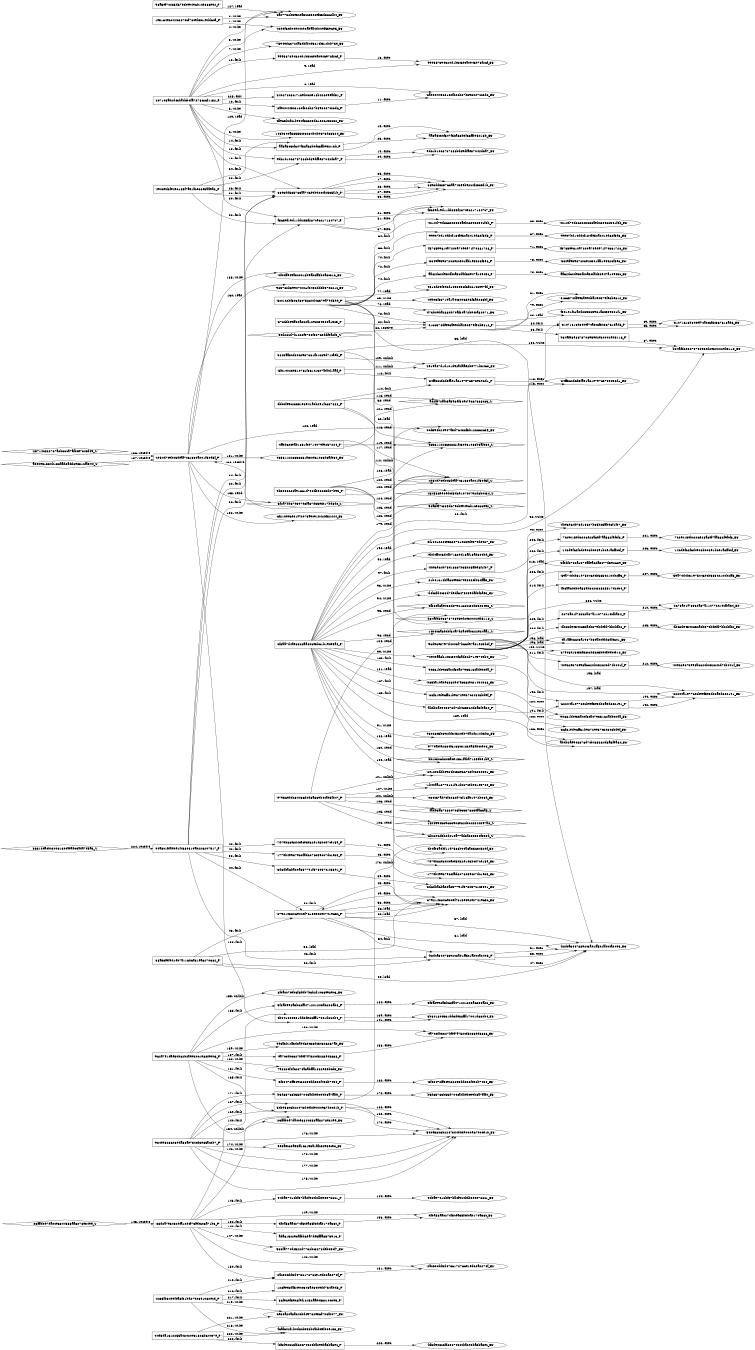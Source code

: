 digraph "D:\Learning\Paper\apt\基于CTI的攻击预警\Dataset\攻击图\ASGfromALLCTI\CRAT wants to plunder your endpoints.dot" {
rankdir="LR"
size="9"
fixedsize="false"
splines="true"
nodesep=0.3
ranksep=0
fontsize=10
overlap="scalexy"
engine= "neato"
	"'c29ef6cd04e44c92abaa4d009f5596e5_F3'" [node_type=file shape=ellipse]
	"'1e5164e6044c3670cf7809b5319dd6ca_P'" [node_type=Process shape=box]
	"'1e5164e6044c3670cf7809b5319dd6ca_P'" -> "'c29ef6cd04e44c92abaa4d009f5596e5_F3'" [label="1: write"]
	"'ca07732b5e5cea5cc650cef35d386db4_F3'" [node_type=file shape=ellipse]
	"'1e5164e6044c3670cf7809b5319dd6ca_P'" [node_type=Process shape=box]
	"'1e5164e6044c3670cf7809b5319dd6ca_P'" -> "'ca07732b5e5cea5cc650cef35d386db4_F3'" [label="2: write"]
	"'c29ef6cd04e44c92abaa4d009f5596e5_F3'" [node_type=file shape=ellipse]
	"'207103ae2d43badcb4fa7278c86f1152_P'" [node_type=Process shape=box]
	"'207103ae2d43badcb4fa7278c86f1152_P'" -> "'c29ef6cd04e44c92abaa4d009f5596e5_F3'" [label="3: write"]
	"'ca07732b5e5cea5cc650cef35d386db4_F3'" [node_type=file shape=ellipse]
	"'207103ae2d43badcb4fa7278c86f1152_P'" [node_type=Process shape=box]
	"'207103ae2d43badcb4fa7278c86f1152_P'" -> "'ca07732b5e5cea5cc650cef35d386db4_F3'" [label="4: write"]
	"'ca965b2fc1b934f38603d6152c153232_F3'" [node_type=file shape=ellipse]
	"'207103ae2d43badcb4fa7278c86f1152_P'" [node_type=Process shape=box]
	"'207103ae2d43badcb4fa7278c86f1152_P'" -> "'ca965b2fc1b934f38603d6152c153232_F3'" [label="5: write"]
	"'148b340a58555c08284b4b9373d63524_F3'" [node_type=file shape=ellipse]
	"'207103ae2d43badcb4fa7278c86f1152_P'" [node_type=Process shape=box]
	"'207103ae2d43badcb4fa7278c86f1152_P'" -> "'148b340a58555c08284b4b9373d63524_F3'" [label="6: write"]
	"'75949d6372da3ebfb4e5c14b51d0b75e_F3'" [node_type=file shape=ellipse]
	"'207103ae2d43badcb4fa7278c86f1152_P'" [node_type=Process shape=box]
	"'207103ae2d43badcb4fa7278c86f1152_P'" -> "'75949d6372da3ebfb4e5c14b51d0b75e_F3'" [label="7: write"]
	"'8a900445c8160fb26b27b893027cc6d6_F3'" [node_type=file shape=ellipse]
	"'207103ae2d43badcb4fa7278c86f1152_P'" [node_type=Process shape=box]
	"'207103ae2d43badcb4fa7278c86f1152_P'" -> "'8a900445c8160fb26b27b893027cc6d6_F3'" [label="8: read"]
	"'e99567394320d1b5c6eca0e46978f26f_F3'" [node_type=file shape=ellipse]
	"'207103ae2d43badcb4fa7278c86f1152_P'" [node_type=Process shape=box]
	"'207103ae2d43badcb4fa7278c86f1152_P'" -> "'e99567394320d1b5c6eca0e46978f26f_F3'" [label="9: read"]
	"'207103ae2d43badcb4fa7278c86f1152_P'" [node_type=Process shape=box]
	"'8a900445c8160fb26b27b893027cc6d6_P'" [node_type=Process shape=box]
	"'207103ae2d43badcb4fa7278c86f1152_P'" -> "'8a900445c8160fb26b27b893027cc6d6_P'" [label="10: fork"]
	"'8a900445c8160fb26b27b893027cc6d6_P'" [node_type=Process shape=box]
	"'8a900445c8160fb26b27b893027cc6d6_F3'" [node_type=File shape=ellipse]
	"'8a900445c8160fb26b27b893027cc6d6_P'" -> "'8a900445c8160fb26b27b893027cc6d6_F3'" [label="11: exec"]
	"'207103ae2d43badcb4fa7278c86f1152_P'" [node_type=Process shape=box]
	"'e99567394320d1b5c6eca0e46978f26f_P'" [node_type=Process shape=box]
	"'207103ae2d43badcb4fa7278c86f1152_P'" -> "'e99567394320d1b5c6eca0e46978f26f_P'" [label="12: fork"]
	"'e99567394320d1b5c6eca0e46978f26f_P'" [node_type=Process shape=box]
	"'e99567394320d1b5c6eca0e46978f26f_F3'" [node_type=File shape=ellipse]
	"'e99567394320d1b5c6eca0e46978f26f_P'" -> "'e99567394320d1b5c6eca0e46978f26f_F3'" [label="13: exec"]
	"'207103ae2d43badcb4fa7278c86f1152_P'" [node_type=Process shape=box]
	"'aa8a5c3cf647f58a68b0f66ffb95213b_P'" [node_type=Process shape=box]
	"'207103ae2d43badcb4fa7278c86f1152_P'" -> "'aa8a5c3cf647f58a68b0f66ffb95213b_P'" [label="14: fork"]
	"'aa8a5c3cf647f58a68b0f66ffb95213b_P'" [node_type=Process shape=box]
	"'aa8a5c3cf647f58a68b0f66ffb95213b_F3'" [node_type=File shape=ellipse]
	"'aa8a5c3cf647f58a68b0f66ffb95213b_P'" -> "'aa8a5c3cf647f58a68b0f66ffb95213b_F3'" [label="15: exec"]
	"'207103ae2d43badcb4fa7278c86f1152_P'" [node_type=Process shape=box]
	"'88e3dd585763aa746e9b92c4f2535f1b_P'" [node_type=Process shape=box]
	"'207103ae2d43badcb4fa7278c86f1152_P'" -> "'88e3dd585763aa746e9b92c4f2535f1b_P'" [label="16: fork"]
	"'88e3dd585763aa746e9b92c4f2535f1b_P'" [node_type=Process shape=box]
	"'88e3dd585763aa746e9b92c4f2535f1b_F3'" [node_type=File shape=ellipse]
	"'88e3dd585763aa746e9b92c4f2535f1b_P'" -> "'88e3dd585763aa746e9b92c4f2535f1b_F3'" [label="17: exec"]
	"'207103ae2d43badcb4fa7278c86f1152_P'" [node_type=Process shape=box]
	"'ed61b1063737886bd89dfae87042d3a7_P'" [node_type=Process shape=box]
	"'207103ae2d43badcb4fa7278c86f1152_P'" -> "'ed61b1063737886bd89dfae87042d3a7_P'" [label="18: fork"]
	"'ed61b1063737886bd89dfae87042d3a7_P'" [node_type=Process shape=box]
	"'ed61b1063737886bd89dfae87042d3a7_F3'" [node_type=File shape=ellipse]
	"'ed61b1063737886bd89dfae87042d3a7_P'" -> "'ed61b1063737886bd89dfae87042d3a7_F3'" [label="19: exec"]
	"'207103ae2d43badcb4fa7278c86f1152_P'" [node_type=Process shape=box]
	"'f5659f19d11bb255f287c962171847c7_P'" [node_type=Process shape=box]
	"'207103ae2d43badcb4fa7278c86f1152_P'" -> "'f5659f19d11bb255f287c962171847c7_P'" [label="20: fork"]
	"'f5659f19d11bb255f287c962171847c7_P'" [node_type=Process shape=box]
	"'f5659f19d11bb255f287c962171847c7_F3'" [node_type=File shape=ellipse]
	"'f5659f19d11bb255f287c962171847c7_P'" -> "'f5659f19d11bb255f287c962171847c7_F3'" [label="21: exec"]
	"'04a8c1fdae0e1f4680810ab226207517_P'" [node_type=Process shape=box]
	"'88e3dd585763aa746e9b92c4f2535f1b_P'" [node_type=Process shape=box]
	"'04a8c1fdae0e1f4680810ab226207517_P'" -> "'88e3dd585763aa746e9b92c4f2535f1b_P'" [label="22: fork"]
	"'88e3dd585763aa746e9b92c4f2535f1b_P'" [node_type=Process shape=box]
	"'88e3dd585763aa746e9b92c4f2535f1b_F3'" [node_type=File shape=ellipse]
	"'88e3dd585763aa746e9b92c4f2535f1b_P'" -> "'88e3dd585763aa746e9b92c4f2535f1b_F3'" [label="23: exec"]
	"'49039d3fe49c185f7a91ace68e5aa9a2_P'" [node_type=Process shape=box]
	"'aa8a5c3cf647f58a68b0f66ffb95213b_P'" [node_type=Process shape=box]
	"'49039d3fe49c185f7a91ace68e5aa9a2_P'" -> "'aa8a5c3cf647f58a68b0f66ffb95213b_P'" [label="24: fork"]
	"'aa8a5c3cf647f58a68b0f66ffb95213b_P'" [node_type=Process shape=box]
	"'aa8a5c3cf647f58a68b0f66ffb95213b_F3'" [node_type=File shape=ellipse]
	"'aa8a5c3cf647f58a68b0f66ffb95213b_P'" -> "'aa8a5c3cf647f58a68b0f66ffb95213b_F3'" [label="25: exec"]
	"'49039d3fe49c185f7a91ace68e5aa9a2_P'" [node_type=Process shape=box]
	"'88e3dd585763aa746e9b92c4f2535f1b_P'" [node_type=Process shape=box]
	"'49039d3fe49c185f7a91ace68e5aa9a2_P'" -> "'88e3dd585763aa746e9b92c4f2535f1b_P'" [label="26: fork"]
	"'88e3dd585763aa746e9b92c4f2535f1b_P'" [node_type=Process shape=box]
	"'88e3dd585763aa746e9b92c4f2535f1b_F3'" [node_type=File shape=ellipse]
	"'88e3dd585763aa746e9b92c4f2535f1b_P'" -> "'88e3dd585763aa746e9b92c4f2535f1b_F3'" [label="27: exec"]
	"'49039d3fe49c185f7a91ace68e5aa9a2_P'" [node_type=Process shape=box]
	"'ed61b1063737886bd89dfae87042d3a7_P'" [node_type=Process shape=box]
	"'49039d3fe49c185f7a91ace68e5aa9a2_P'" -> "'ed61b1063737886bd89dfae87042d3a7_P'" [label="28: fork"]
	"'ed61b1063737886bd89dfae87042d3a7_P'" [node_type=Process shape=box]
	"'ed61b1063737886bd89dfae87042d3a7_F3'" [node_type=File shape=ellipse]
	"'ed61b1063737886bd89dfae87042d3a7_P'" -> "'ed61b1063737886bd89dfae87042d3a7_F3'" [label="29: exec"]
	"'49039d3fe49c185f7a91ace68e5aa9a2_P'" [node_type=Process shape=box]
	"'f5659f19d11bb255f287c962171847c7_P'" [node_type=Process shape=box]
	"'49039d3fe49c185f7a91ace68e5aa9a2_P'" -> "'f5659f19d11bb255f287c962171847c7_P'" [label="30: fork"]
	"'f5659f19d11bb255f287c962171847c7_P'" [node_type=Process shape=box]
	"'f5659f19d11bb255f287c962171847c7_F3'" [node_type=File shape=ellipse]
	"'f5659f19d11bb255f287c962171847c7_P'" -> "'f5659f19d11bb255f287c962171847c7_F3'" [label="31: exec"]
	"'49039d3fe49c185f7a91ace68e5aa9a2_P'" [node_type=Process shape=box]
	"'88e3dd585763aa746e9b92c4f2535f1b_P'" [node_type=Process shape=box]
	"'49039d3fe49c185f7a91ace68e5aa9a2_P'" -> "'88e3dd585763aa746e9b92c4f2535f1b_P'" [label="32: fork"]
	"'88e3dd585763aa746e9b92c4f2535f1b_P'" [node_type=Process shape=box]
	"'88e3dd585763aa746e9b92c4f2535f1b_F3'" [node_type=File shape=ellipse]
	"'88e3dd585763aa746e9b92c4f2535f1b_P'" -> "'88e3dd585763aa746e9b92c4f2535f1b_F3'" [label="33: exec"]
	"'04a8c1fdae0e1f4680810ab226207517_P'" [node_type=Process shape=box]
	"'88e3dd585763aa746e9b92c4f2535f1b_P'" [node_type=Process shape=box]
	"'04a8c1fdae0e1f4680810ab226207517_P'" -> "'88e3dd585763aa746e9b92c4f2535f1b_P'" [label="34: fork"]
	"'88e3dd585763aa746e9b92c4f2535f1b_P'" [node_type=Process shape=box]
	"'88e3dd585763aa746e9b92c4f2535f1b_F3'" [node_type=File shape=ellipse]
	"'88e3dd585763aa746e9b92c4f2535f1b_P'" -> "'88e3dd585763aa746e9b92c4f2535f1b_F3'" [label="35: exec"]
	"'04a8c1fdae0e1f4680810ab226207517_P'" [node_type=Process shape=box]
	"'f5659f19d11bb255f287c962171847c7_P'" [node_type=Process shape=box]
	"'04a8c1fdae0e1f4680810ab226207517_P'" -> "'f5659f19d11bb255f287c962171847c7_P'" [label="36: fork"]
	"'f5659f19d11bb255f287c962171847c7_P'" [node_type=Process shape=box]
	"'f5659f19d11bb255f287c962171847c7_F3'" [node_type=File shape=ellipse]
	"'f5659f19d11bb255f287c962171847c7_P'" -> "'f5659f19d11bb255f287c962171847c7_F3'" [label="37: exec"]
	"'04a8c1fdae0e1f4680810ab226207517_P'" [node_type=Process shape=box]
	"'3d6dba6ba20a857791f578057c1c5891_P'" [node_type=Process shape=box]
	"'04a8c1fdae0e1f4680810ab226207517_P'" -> "'3d6dba6ba20a857791f578057c1c5891_P'" [label="38: fork"]
	"'3d6dba6ba20a857791f578057c1c5891_P'" [node_type=Process shape=box]
	"'3d6dba6ba20a857791f578057c1c5891_F3'" [node_type=File shape=ellipse]
	"'3d6dba6ba20a857791f578057c1c5891_P'" -> "'3d6dba6ba20a857791f578057c1c5891_F3'" [label="39: exec"]
	"'04a8c1fdae0e1f4680810ab226207517_P'" [node_type=Process shape=box]
	"'7d79b88e8d4cace5d32e1d3bcd7ce159_P'" [node_type=Process shape=box]
	"'04a8c1fdae0e1f4680810ab226207517_P'" -> "'7d79b88e8d4cace5d32e1d3bcd7ce159_P'" [label="40: fork"]
	"'7d79b88e8d4cace5d32e1d3bcd7ce159_P'" [node_type=Process shape=box]
	"'7d79b88e8d4cace5d32e1d3bcd7ce159_F3'" [node_type=File shape=ellipse]
	"'7d79b88e8d4cace5d32e1d3bcd7ce159_P'" -> "'7d79b88e8d4cace5d32e1d3bcd7ce159_F3'" [label="41: exec"]
	"'04a8c1fdae0e1f4680810ab226207517_P'" [node_type=Process shape=box]
	"'177eb49937e60fad6076059c07dc1e35_P'" [node_type=Process shape=box]
	"'04a8c1fdae0e1f4680810ab226207517_P'" -> "'177eb49937e60fad6076059c07dc1e35_P'" [label="42: fork"]
	"'177eb49937e60fad6076059c07dc1e35_P'" [node_type=Process shape=box]
	"'177eb49937e60fad6076059c07dc1e35_F3'" [node_type=File shape=ellipse]
	"'177eb49937e60fad6076059c07dc1e35_P'" -> "'177eb49937e60fad6076059c07dc1e35_F3'" [label="43: exec"]
	"'04a8c1fdae0e1f4680810ab226207517_P'" [node_type=Process shape=box]
	"'879214380690c9f7615e5e2e0741965c_P'" [node_type=Process shape=box]
	"'04a8c1fdae0e1f4680810ab226207517_P'" -> "'879214380690c9f7615e5e2e0741965c_P'" [label="44: fork"]
	"'879214380690c9f7615e5e2e0741965c_P'" [node_type=Process shape=box]
	"'879214380690c9f7615e5e2e0741965c_F3'" [node_type=File shape=ellipse]
	"'879214380690c9f7615e5e2e0741965c_P'" -> "'879214380690c9f7615e5e2e0741965c_F3'" [label="45: exec"]
	"'04a8c1fdae0e1f4680810ab226207517_P'" [node_type=Process shape=box]
	"'b8dca34478892c8a01ff5c1ab0ca2405_P'" [node_type=Process shape=box]
	"'04a8c1fdae0e1f4680810ab226207517_P'" -> "'b8dca34478892c8a01ff5c1ab0ca2405_P'" [label="46: fork"]
	"'b8dca34478892c8a01ff5c1ab0ca2405_P'" [node_type=Process shape=box]
	"'b8dca34478892c8a01ff5c1ab0ca2405_F3'" [node_type=File shape=ellipse]
	"'b8dca34478892c8a01ff5c1ab0ca2405_P'" -> "'b8dca34478892c8a01ff5c1ab0ca2405_F3'" [label="47: exec"]
	"'38a53f9f9d1eb7a116b6a81ea6270382_P'" [node_type=Process shape=box]
	"'879214380690c9f7615e5e2e0741965c_P'" [node_type=Process shape=box]
	"'38a53f9f9d1eb7a116b6a81ea6270382_P'" -> "'879214380690c9f7615e5e2e0741965c_P'" [label="48: fork"]
	"'879214380690c9f7615e5e2e0741965c_P'" [node_type=Process shape=box]
	"'879214380690c9f7615e5e2e0741965c_F3'" [node_type=File shape=ellipse]
	"'879214380690c9f7615e5e2e0741965c_P'" -> "'879214380690c9f7615e5e2e0741965c_F3'" [label="49: exec"]
	"'38a53f9f9d1eb7a116b6a81ea6270382_P'" [node_type=Process shape=box]
	"'b8dca34478892c8a01ff5c1ab0ca2405_P'" [node_type=Process shape=box]
	"'38a53f9f9d1eb7a116b6a81ea6270382_P'" -> "'b8dca34478892c8a01ff5c1ab0ca2405_P'" [label="50: fork"]
	"'b8dca34478892c8a01ff5c1ab0ca2405_P'" [node_type=Process shape=box]
	"'b8dca34478892c8a01ff5c1ab0ca2405_F3'" [node_type=File shape=ellipse]
	"'b8dca34478892c8a01ff5c1ab0ca2405_P'" -> "'b8dca34478892c8a01ff5c1ab0ca2405_F3'" [label="51: exec"]
	"'879214380690c9f7615e5e2e0741965c_P'" [node_type=Process shape=box]
	"'879214380690c9f7615e5e2e0741965c_P'" [node_type=Process shape=box]
	"'879214380690c9f7615e5e2e0741965c_P'" -> "'879214380690c9f7615e5e2e0741965c_P'" [label="52: fork"]
	"'879214380690c9f7615e5e2e0741965c_P'" [node_type=Process shape=box]
	"'879214380690c9f7615e5e2e0741965c_F3'" [node_type=File shape=ellipse]
	"'879214380690c9f7615e5e2e0741965c_P'" -> "'879214380690c9f7615e5e2e0741965c_F3'" [label="53: exec"]
	"'879214380690c9f7615e5e2e0741965c_P'" [node_type=Process shape=box]
	"'b8dca34478892c8a01ff5c1ab0ca2405_P'" [node_type=Process shape=box]
	"'879214380690c9f7615e5e2e0741965c_P'" -> "'b8dca34478892c8a01ff5c1ab0ca2405_P'" [label="54: fork"]
	"'b8dca34478892c8a01ff5c1ab0ca2405_P'" [node_type=Process shape=box]
	"'b8dca34478892c8a01ff5c1ab0ca2405_F3'" [node_type=File shape=ellipse]
	"'b8dca34478892c8a01ff5c1ab0ca2405_P'" -> "'b8dca34478892c8a01ff5c1ab0ca2405_F3'" [label="55: exec"]
	"'879214380690c9f7615e5e2e0741965c_F3'" [node_type=file shape=ellipse]
	"'879214380690c9f7615e5e2e0741965c_P'" [node_type=Process shape=box]
	"'879214380690c9f7615e5e2e0741965c_P'" -> "'879214380690c9f7615e5e2e0741965c_F3'" [label="56: load"]
	"'b8dca34478892c8a01ff5c1ab0ca2405_F3'" [node_type=file shape=ellipse]
	"'879214380690c9f7615e5e2e0741965c_P'" [node_type=Process shape=box]
	"'879214380690c9f7615e5e2e0741965c_P'" -> "'b8dca34478892c8a01ff5c1ab0ca2405_F3'" [label="57: load"]
	"'879214380690c9f7615e5e2e0741965c_F3'" [node_type=file shape=ellipse]
	"'38a53f9f9d1eb7a116b6a81ea6270382_P'" [node_type=Process shape=box]
	"'38a53f9f9d1eb7a116b6a81ea6270382_P'" -> "'879214380690c9f7615e5e2e0741965c_F3'" [label="58: load"]
	"'b8dca34478892c8a01ff5c1ab0ca2405_F3'" [node_type=file shape=ellipse]
	"'38a53f9f9d1eb7a116b6a81ea6270382_P'" [node_type=Process shape=box]
	"'38a53f9f9d1eb7a116b6a81ea6270382_P'" -> "'b8dca34478892c8a01ff5c1ab0ca2405_F3'" [label="59: load"]
	"'879214380690c9f7615e5e2e0741965c_F3'" [node_type=file shape=ellipse]
	"'879214380690c9f7615e5e2e0741965c_P'" [node_type=Process shape=box]
	"'879214380690c9f7615e5e2e0741965c_P'" -> "'879214380690c9f7615e5e2e0741965c_F3'" [label="60: load"]
	"'b8dca34478892c8a01ff5c1ab0ca2405_F3'" [node_type=file shape=ellipse]
	"'879214380690c9f7615e5e2e0741965c_P'" [node_type=Process shape=box]
	"'879214380690c9f7615e5e2e0741965c_P'" -> "'b8dca34478892c8a01ff5c1ab0ca2405_F3'" [label="61: load"]
	"'879214380690c9f7615e5e2e0741965c_F3'" [node_type=file shape=ellipse]
	"'5c41c2bf603d8c75880d46579a79d599_P'" [node_type=Process shape=box]
	"'5c41c2bf603d8c75880d46579a79d599_P'" -> "'879214380690c9f7615e5e2e0741965c_F3'" [label="62: load"]
	"'b8dca34478892c8a01ff5c1ab0ca2405_F3'" [node_type=file shape=ellipse]
	"'5c41c2bf603d8c75880d46579a79d599_P'" [node_type=Process shape=box]
	"'5c41c2bf603d8c75880d46579a79d599_P'" -> "'b8dca34478892c8a01ff5c1ab0ca2405_F3'" [label="63: load"]
	"'5c41c2bf603d8c75880d46579a79d599_P'" [node_type=Process shape=box]
	"'4210d79d868c42838aebc6e482541f0b_P'" [node_type=Process shape=box]
	"'5c41c2bf603d8c75880d46579a79d599_P'" -> "'4210d79d868c42838aebc6e482541f0b_P'" [label="64: fork"]
	"'4210d79d868c42838aebc6e482541f0b_P'" [node_type=Process shape=box]
	"'4210d79d868c42838aebc6e482541f0b_F3'" [node_type=File shape=ellipse]
	"'4210d79d868c42838aebc6e482541f0b_P'" -> "'4210d79d868c42838aebc6e482541f0b_F3'" [label="65: exec"]
	"'5c41c2bf603d8c75880d46579a79d599_P'" [node_type=Process shape=box]
	"'99ec7bd14ddcf184fe52a241ed62f5d3_P'" [node_type=Process shape=box]
	"'5c41c2bf603d8c75880d46579a79d599_P'" -> "'99ec7bd14ddcf184fe52a241ed62f5d3_P'" [label="66: fork"]
	"'99ec7bd14ddcf184fe52a241ed62f5d3_P'" [node_type=Process shape=box]
	"'99ec7bd14ddcf184fe52a241ed62f5d3_F3'" [node_type=File shape=ellipse]
	"'99ec7bd14ddcf184fe52a241ed62f5d3_P'" -> "'99ec7bd14ddcf184fe52a241ed62f5d3_F3'" [label="67: exec"]
	"'b84afd8e867870895ed2e300029b5118_S'" [node_type=Socket shape=diamond]
	"'5c41c2bf603d8c75880d46579a79d599_P'" [node_type=Process shape=box]
	"'5c41c2bf603d8c75880d46579a79d599_P'" -> "'b84afd8e867870895ed2e300029b5118_S'" [label="68: send"]
	"'0ebc3f38719a1a4c8006595f6ae283bf_F3'" [node_type=file shape=ellipse]
	"'5c41c2bf603d8c75880d46579a79d599_P'" [node_type=Process shape=box]
	"'5c41c2bf603d8c75880d46579a79d599_P'" -> "'0ebc3f38719a1a4c8006595f6ae283bf_F3'" [label="69: write"]
	"'5c41c2bf603d8c75880d46579a79d599_P'" [node_type=Process shape=box]
	"'f5765e9610a7200a709de71f70861728_P'" [node_type=Process shape=box]
	"'5c41c2bf603d8c75880d46579a79d599_P'" -> "'f5765e9610a7200a709de71f70861728_P'" [label="70: fork"]
	"'f5765e9610a7200a709de71f70861728_P'" [node_type=Process shape=box]
	"'f5765e9610a7200a709de71f70861728_F3'" [node_type=File shape=ellipse]
	"'f5765e9610a7200a709de71f70861728_P'" -> "'f5765e9610a7200a709de71f70861728_F3'" [label="71: exec"]
	"'5c41c2bf603d8c75880d46579a79d599_P'" [node_type=Process shape=box]
	"'5849f95987208e2c501ffd1e5526f5e6_P'" [node_type=Process shape=box]
	"'5c41c2bf603d8c75880d46579a79d599_P'" -> "'5849f95987208e2c501ffd1e5526f5e6_P'" [label="72: fork"]
	"'5849f95987208e2c501ffd1e5526f5e6_P'" [node_type=Process shape=box]
	"'5849f95987208e2c501ffd1e5526f5e6_F3'" [node_type=File shape=ellipse]
	"'5849f95987208e2c501ffd1e5526f5e6_P'" -> "'5849f95987208e2c501ffd1e5526f5e6_F3'" [label="73: exec"]
	"'5c41c2bf603d8c75880d46579a79d599_P'" [node_type=Process shape=box]
	"'aa62d60d950fbca5cdad53e47a10945c_P'" [node_type=Process shape=box]
	"'5c41c2bf603d8c75880d46579a79d599_P'" -> "'aa62d60d950fbca5cdad53e47a10945c_P'" [label="74: fork"]
	"'aa62d60d950fbca5cdad53e47a10945c_P'" [node_type=Process shape=box]
	"'aa62d60d950fbca5cdad53e47a10945c_F3'" [node_type=File shape=ellipse]
	"'aa62d60d950fbca5cdad53e47a10945c_P'" -> "'aa62d60d950fbca5cdad53e47a10945c_F3'" [label="75: exec"]
	"'d73b09ba2880b70af24a72be4ca84071_F3'" [node_type=file shape=ellipse]
	"'5c41c2bf603d8c75880d46579a79d599_P'" [node_type=Process shape=box]
	"'5c41c2bf603d8c75880d46579a79d599_P'" -> "'d73b09ba2880b70af24a72be4ca84071_F3'" [label="76: read"]
	"'9016d29f396d185385cd3f26148e97fd_F3'" [node_type=file shape=ellipse]
	"'5c41c2bf603d8c75880d46579a79d599_P'" [node_type=Process shape=box]
	"'5c41c2bf603d8c75880d46579a79d599_P'" -> "'9016d29f396d185385cd3f26148e97fd_F3'" [label="77: read"]
	"'5c41c2bf603d8c75880d46579a79d599_P'" [node_type=Process shape=box]
	"'4166574df993a99dda490579fe3be812_P'" [node_type=Process shape=box]
	"'5c41c2bf603d8c75880d46579a79d599_P'" -> "'4166574df993a99dda490579fe3be812_P'" [label="78: fork"]
	"'4166574df993a99dda490579fe3be812_P'" [node_type=Process shape=box]
	"'4166574df993a99dda490579fe3be812_F3'" [node_type=File shape=ellipse]
	"'4166574df993a99dda490579fe3be812_P'" -> "'4166574df993a99dda490579fe3be812_F3'" [label="79: exec"]
	"'378cbbe9ff82a862a1298c34500a15c5_P'" [node_type=Process shape=box]
	"'4166574df993a99dda490579fe3be812_P'" [node_type=Process shape=box]
	"'378cbbe9ff82a862a1298c34500a15c5_P'" -> "'4166574df993a99dda490579fe3be812_P'" [label="80: fork"]
	"'4166574df993a99dda490579fe3be812_P'" [node_type=Process shape=box]
	"'4166574df993a99dda490579fe3be812_F3'" [node_type=File shape=ellipse]
	"'4166574df993a99dda490579fe3be812_P'" -> "'4166574df993a99dda490579fe3be812_F3'" [label="81: exec"]
	"'4166574df993a99dda490579fe3be812_P'" [node_type=Process shape=box]
	"'8ed28cd7b1c60f9708f3076eddf9a2f3_S'" [node_type=Socket shape=diamond]
	"'8ed28cd7b1c60f9708f3076eddf9a2f3_S'" -> "'4166574df993a99dda490579fe3be812_P'" [label="82: receive"]
	"'f30191fc1a0d235365981a8c539381f1_F3'" [node_type=file shape=ellipse]
	"'4166574df993a99dda490579fe3be812_P'" [node_type=Process shape=box]
	"'4166574df993a99dda490579fe3be812_P'" -> "'f30191fc1a0d235365981a8c539381f1_F3'" [label="83: read"]
	"'4166574df993a99dda490579fe3be812_P'" [node_type=Process shape=box]
	"'31c71616e840ef7cacc6f5c367618ad6_P'" [node_type=Process shape=box]
	"'4166574df993a99dda490579fe3be812_P'" -> "'31c71616e840ef7cacc6f5c367618ad6_P'" [label="84: fork"]
	"'31c71616e840ef7cacc6f5c367618ad6_P'" [node_type=Process shape=box]
	"'31c71616e840ef7cacc6f5c367618ad6_F3'" [node_type=File shape=ellipse]
	"'31c71616e840ef7cacc6f5c367618ad6_P'" -> "'31c71616e840ef7cacc6f5c367618ad6_F3'" [label="85: exec"]
	"'4166574df993a99dda490579fe3be812_P'" [node_type=Process shape=box]
	"'b84afd8e867870895ed2e300029b5118_P'" [node_type=Process shape=box]
	"'4166574df993a99dda490579fe3be812_P'" -> "'b84afd8e867870895ed2e300029b5118_P'" [label="86: fork"]
	"'b84afd8e867870895ed2e300029b5118_P'" [node_type=Process shape=box]
	"'b84afd8e867870895ed2e300029b5118_F3'" [node_type=File shape=ellipse]
	"'b84afd8e867870895ed2e300029b5118_P'" -> "'b84afd8e867870895ed2e300029b5118_F3'" [label="87: exec"]
	"'cf8aa7d4a98322aa406e5b61b19c95a4_P'" [node_type=Process shape=box]
	"'31c71616e840ef7cacc6f5c367618ad6_P'" [node_type=Process shape=box]
	"'cf8aa7d4a98322aa406e5b61b19c95a4_P'" -> "'31c71616e840ef7cacc6f5c367618ad6_P'" [label="88: fork"]
	"'31c71616e840ef7cacc6f5c367618ad6_P'" [node_type=Process shape=box]
	"'31c71616e840ef7cacc6f5c367618ad6_F3'" [node_type=File shape=ellipse]
	"'31c71616e840ef7cacc6f5c367618ad6_P'" -> "'31c71616e840ef7cacc6f5c367618ad6_F3'" [label="89: exec"]
	"'ebd4ffc46d4fb71629d18af13ad800bd_F3'" [node_type=file shape=ellipse]
	"'cf8aa7d4a98322aa406e5b61b19c95a4_P'" [node_type=Process shape=box]
	"'cf8aa7d4a98322aa406e5b61b19c95a4_P'" -> "'ebd4ffc46d4fb71629d18af13ad800bd_F3'" [label="90: read"]
	"'98028c5b8e2dd3452ceb7da2d210b5b8_F3'" [node_type=file shape=ellipse]
	"'cf8aa7d4a98322aa406e5b61b19c95a4_P'" [node_type=Process shape=box]
	"'cf8aa7d4a98322aa406e5b61b19c95a4_P'" -> "'98028c5b8e2dd3452ceb7da2d210b5b8_F3'" [label="91: write"]
	"'b84afd8e867870895ed2e300029b5118_F3'" [node_type=file shape=ellipse]
	"'cf8aa7d4a98322aa406e5b61b19c95a4_P'" [node_type=Process shape=box]
	"'cf8aa7d4a98322aa406e5b61b19c95a4_P'" -> "'b84afd8e867870895ed2e300029b5118_F3'" [label="92: write"]
	"'21b41614bfa86e9537e5333cf464ffa5_F3'" [node_type=file shape=ellipse]
	"'cf8aa7d4a98322aa406e5b61b19c95a4_P'" [node_type=Process shape=box]
	"'cf8aa7d4a98322aa406e5b61b19c95a4_P'" -> "'21b41614bfa86e9537e5333cf464ffa5_F3'" [label="93: write"]
	"'d4b8fd4c83d7d9df6475059daf0f6ae3_F2'" [node_type=file shape=ellipse]
	"'cf8aa7d4a98322aa406e5b61b19c95a4_P'" [node_type=Process shape=box]
	"'cf8aa7d4a98322aa406e5b61b19c95a4_P'" -> "'d4b8fd4c83d7d9df6475059daf0f6ae3_F2'" [label="94: write"]
	"'0fb8ea3ae435dc7901380ce0b85e34e3_S'" [node_type=Socket shape=diamond]
	"'cf8aa7d4a98322aa406e5b61b19c95a4_P'" [node_type=Process shape=box]
	"'cf8aa7d4a98322aa406e5b61b19c95a4_P'" -> "'0fb8ea3ae435dc7901380ce0b85e34e3_S'" [label="95: send"]
	"'1404c6a6e0bf34a7d2a49a0322e24aa1_S'" [node_type=Socket shape=diamond]
	"'cf8aa7d4a98322aa406e5b61b19c95a4_P'" [node_type=Process shape=box]
	"'cf8aa7d4a98322aa406e5b61b19c95a4_P'" -> "'1404c6a6e0bf34a7d2a49a0322e24aa1_S'" [label="96: send"]
	"'cf8aa7d4a98322aa406e5b61b19c95a4_P'" [node_type=Process shape=box]
	"'dbe6964b75d18627b35b25ffbe6f1f07_P'" [node_type=Process shape=box]
	"'cf8aa7d4a98322aa406e5b61b19c95a4_P'" -> "'dbe6964b75d18627b35b25ffbe6f1f07_P'" [label="97: fork"]
	"'dbe6964b75d18627b35b25ffbe6f1f07_P'" [node_type=Process shape=box]
	"'dbe6964b75d18627b35b25ffbe6f1f07_F3'" [node_type=File shape=ellipse]
	"'dbe6964b75d18627b35b25ffbe6f1f07_P'" -> "'dbe6964b75d18627b35b25ffbe6f1f07_F3'" [label="98: exec"]
	"'70e4eaa8b105c394f8ad32b7149749b4_F3'" [node_type=file shape=ellipse]
	"'cf8aa7d4a98322aa406e5b61b19c95a4_P'" [node_type=Process shape=box]
	"'cf8aa7d4a98322aa406e5b61b19c95a4_P'" -> "'70e4eaa8b105c394f8ad32b7149749b4_F3'" [label="99: write"]
	"'2e1c46dbbe984bc58e66720f460305e1_F3'" [node_type=file shape=ellipse]
	"'cf8aa7d4a98322aa406e5b61b19c95a4_P'" [node_type=Process shape=box]
	"'cf8aa7d4a98322aa406e5b61b19c95a4_P'" -> "'2e1c46dbbe984bc58e66720f460305e1_F3'" [label="100: read"]
	"'2e1c46dbbe984bc58e66720f460305e1_F3'" [node_type=file shape=ellipse]
	"'e7956ebd234486d4d8a669b4cae5fb47_P'" [node_type=Process shape=box]
	"'e7956ebd234486d4d8a669b4cae5fb47_P'" -> "'2e1c46dbbe984bc58e66720f460305e1_F3'" [label="101: unlink"]
	"'034c57ab7cf0282d73f16ff41972b08d_F3'" [node_type=file shape=ellipse]
	"'e7956ebd234486d4d8a669b4cae5fb47_P'" [node_type=Process shape=box]
	"'e7956ebd234486d4d8a669b4cae5fb47_P'" -> "'034c57ab7cf0282d73f16ff41972b08d_F3'" [label="102: unlink"]
	"'fade3ff8738307c6f03337883efa66a5_S'" [node_type=Socket shape=diamond]
	"'e7956ebd234486d4d8a669b4cae5fb47_P'" [node_type=Process shape=box]
	"'e7956ebd234486d4d8a669b4cae5fb47_P'" -> "'fade3ff8738307c6f03337883efa66a5_S'" [label="103: send"]
	"'b84afd8e867870895ed2e300029b5118_S'" [node_type=Socket shape=diamond]
	"'e7956ebd234486d4d8a669b4cae5fb47_P'" [node_type=Process shape=box]
	"'e7956ebd234486d4d8a669b4cae5fb47_P'" -> "'b84afd8e867870895ed2e300029b5118_S'" [label="104: send"]
	"'1804994539633908e82d0c42544397a8_S'" [node_type=Socket shape=diamond]
	"'e7956ebd234486d4d8a669b4cae5fb47_P'" [node_type=Process shape=box]
	"'e7956ebd234486d4d8a669b4cae5fb47_P'" -> "'1804994539633908e82d0c42544397a8_S'" [label="105: send"]
	"'6bc896d9b2d410a77ad3a23c934f053d_S'" [node_type=Socket shape=diamond]
	"'e7956ebd234486d4d8a669b4cae5fb47_P'" [node_type=Process shape=box]
	"'e7956ebd234486d4d8a669b4cae5fb47_P'" -> "'6bc896d9b2d410a77ad3a23c934f053d_S'" [label="106: send"]
	"'1b40aa127731c1f41d067c9b951e5780_F3'" [node_type=file shape=ellipse]
	"'e7956ebd234486d4d8a669b4cae5fb47_P'" [node_type=Process shape=box]
	"'e7956ebd234486d4d8a669b4cae5fb47_P'" -> "'1b40aa127731c1f41d067c9b951e5780_F3'" [label="107: write"]
	"'b84afd8e867870895ed2e300029b5118_F3'" [node_type=file shape=ellipse]
	"'3643aa3cd30c2937661fb1689d71caeb_P'" [node_type=Process shape=box]
	"'3643aa3cd30c2937661fb1689d71caeb_P'" -> "'b84afd8e867870895ed2e300029b5118_F3'" [label="108: write"]
	"'2e19a47d1d101d92adaae2be771b3463_F3'" [node_type=file shape=ellipse]
	"'3643aa3cd30c2937661fb1689d71caeb_P'" [node_type=Process shape=box]
	"'3643aa3cd30c2937661fb1689d71caeb_P'" -> "'2e19a47d1d101d92adaae2be771b3463_F3'" [label="109: unlink"]
	"'cb4fb8a9bf11d7568b44a8a3563452ef_F2'" [node_type=file shape=ellipse]
	"'3643aa3cd30c2937661fb1689d71caeb_P'" [node_type=Process shape=box]
	"'3643aa3cd30c2937661fb1689d71caeb_P'" -> "'cb4fb8a9bf11d7568b44a8a3563452ef_F2'" [label="110: unlink"]
	"'2e19a47d1d101d92adaae2be771b3463_F3'" [node_type=file shape=ellipse]
	"'5fc14023e510761f361c1307adbd1aaf_P'" [node_type=Process shape=box]
	"'5fc14023e510761f361c1307adbd1aaf_P'" -> "'2e19a47d1d101d92adaae2be771b3463_F3'" [label="111: unlink"]
	"'5fc14023e510761f361c1307adbd1aaf_P'" [node_type=Process shape=box]
	"'84ff36cd6d5fa91a61e7e76573e296d1_P'" [node_type=Process shape=box]
	"'5fc14023e510761f361c1307adbd1aaf_P'" -> "'84ff36cd6d5fa91a61e7e76573e296d1_P'" [label="112: fork"]
	"'84ff36cd6d5fa91a61e7e76573e296d1_P'" [node_type=Process shape=box]
	"'84ff36cd6d5fa91a61e7e76573e296d1_F3'" [node_type=File shape=ellipse]
	"'84ff36cd6d5fa91a61e7e76573e296d1_P'" -> "'84ff36cd6d5fa91a61e7e76573e296d1_F3'" [label="113: exec"]
	"'dbb0fe9c2355198941a0b291f6887888_P'" [node_type=Process shape=box]
	"'84ff36cd6d5fa91a61e7e76573e296d1_P'" [node_type=Process shape=box]
	"'dbb0fe9c2355198941a0b291f6887888_P'" -> "'84ff36cd6d5fa91a61e7e76573e296d1_P'" [label="114: fork"]
	"'84ff36cd6d5fa91a61e7e76573e296d1_P'" [node_type=Process shape=box]
	"'84ff36cd6d5fa91a61e7e76573e296d1_F3'" [node_type=File shape=ellipse]
	"'84ff36cd6d5fa91a61e7e76573e296d1_P'" -> "'84ff36cd6d5fa91a61e7e76573e296d1_F3'" [label="115: exec"]
	"'465811226638861fc30e61083b8af030_S'" [node_type=Socket shape=diamond]
	"'dbb0fe9c2355198941a0b291f6887888_P'" [node_type=Process shape=box]
	"'dbb0fe9c2355198941a0b291f6887888_P'" -> "'465811226638861fc30e61083b8af030_S'" [label="116: send"]
	"'c954d7c9b05deaf7c61330a001f50d5f_S'" [node_type=Socket shape=diamond]
	"'dbb0fe9c2355198941a0b291f6887888_P'" [node_type=Process shape=box]
	"'dbb0fe9c2355198941a0b291f6887888_P'" -> "'c954d7c9b05deaf7c61330a001f50d5f_S'" [label="117: send"]
	"'a42fe72fac5a593ef54ec7e667668c83_S'" [node_type=Socket shape=diamond]
	"'dbb0fe9c2355198941a0b291f6887888_P'" [node_type=Process shape=box]
	"'dbb0fe9c2355198941a0b291f6887888_P'" -> "'a42fe72fac5a593ef54ec7e667668c83_S'" [label="118: send"]
	"'465811226638861fc30e61083b8af030_S'" [node_type=Socket shape=diamond]
	"'4ff0b6cceab1851fce714079f9257224_P'" [node_type=Process shape=box]
	"'4ff0b6cceab1851fce714079f9257224_P'" -> "'465811226638861fc30e61083b8af030_S'" [label="119: send"]
	"'c954d7c9b05deaf7c61330a001f50d5f_S'" [node_type=Socket shape=diamond]
	"'4ff0b6cceab1851fce714079f9257224_P'" [node_type=Process shape=box]
	"'4ff0b6cceab1851fce714079f9257224_P'" -> "'c954d7c9b05deaf7c61330a001f50d5f_S'" [label="120: send"]
	"'a42fe72fac5a593ef54ec7e667668c83_S'" [node_type=Socket shape=diamond]
	"'4ff0b6cceab1851fce714079f9257224_P'" [node_type=Process shape=box]
	"'4ff0b6cceab1851fce714079f9257224_P'" -> "'a42fe72fac5a593ef54ec7e667668c83_S'" [label="121: send"]
	"'465811226638861fc30e61083b8af030_S'" [node_type=Socket shape=diamond]
	"'9b208662ca91661d7e8dbe6683d07b95_P'" [node_type=Process shape=box]
	"'9b208662ca91661d7e8dbe6683d07b95_P'" -> "'465811226638861fc30e61083b8af030_S'" [label="122: send"]
	"'96a5ef7c235d67ecbe9496b1ce366e92_S'" [node_type=Socket shape=diamond]
	"'9b208662ca91661d7e8dbe6683d07b95_P'" [node_type=Process shape=box]
	"'9b208662ca91661d7e8dbe6683d07b95_P'" -> "'96a5ef7c235d67ecbe9496b1ce366e92_S'" [label="123: send"]
	"'c954d7c9b05deaf7c61330a001f50d5f_S'" [node_type=Socket shape=diamond]
	"'9b208662ca91661d7e8dbe6683d07b95_P'" [node_type=Process shape=box]
	"'9b208662ca91661d7e8dbe6683d07b95_P'" -> "'c954d7c9b05deaf7c61330a001f50d5f_S'" [label="124: send"]
	"'4845369e0edcd5d691c740792d8b0c34_S'" [node_type=Socket shape=diamond]
	"'9b208662ca91661d7e8dbe6683d07b95_P'" [node_type=Process shape=box]
	"'9b208662ca91661d7e8dbe6683d07b95_P'" -> "'4845369e0edcd5d691c740792d8b0c34_S'" [label="125: send"]
	"'0cd594b24947a5d76438f5b128662635_F3'" [node_type=file shape=ellipse]
	"'9b208662ca91661d7e8dbe6683d07b95_P'" [node_type=Process shape=box]
	"'9b208662ca91661d7e8dbe6683d07b95_P'" -> "'0cd594b24947a5d76438f5b128662635_F3'" [label="126: read"]
	"'ca07732b5e5cea5cc650cef35d386db4_F3'" [node_type=file shape=ellipse]
	"'96a5ef7c235d67ecbe9496b1ce366e92_P'" [node_type=Process shape=box]
	"'96a5ef7c235d67ecbe9496b1ce366e92_P'" -> "'ca07732b5e5cea5cc650cef35d386db4_F3'" [label="127: read"]
	"'0cd594b24947a5d76438f5b128662635_F3'" [node_type=file shape=ellipse]
	"'c954d7c9b05deaf7c61330a001f50d5f_P'" [node_type=Process shape=box]
	"'c954d7c9b05deaf7c61330a001f50d5f_P'" -> "'0cd594b24947a5d76438f5b128662635_F3'" [label="128: read"]
	"'ca07732b5e5cea5cc650cef35d386db4_F3'" [node_type=file shape=ellipse]
	"'c954d7c9b05deaf7c61330a001f50d5f_P'" [node_type=Process shape=box]
	"'c954d7c9b05deaf7c61330a001f50d5f_P'" -> "'ca07732b5e5cea5cc650cef35d386db4_F3'" [label="129: read"]
	"'985782b3990700c1f0452ddeb57e821c_F3'" [node_type=file shape=ellipse]
	"'c954d7c9b05deaf7c61330a001f50d5f_P'" [node_type=Process shape=box]
	"'c954d7c9b05deaf7c61330a001f50d5f_P'" -> "'985782b3990700c1f0452ddeb57e821c_F3'" [label="130: read"]
	"'465811226638861fc30e61083b8af030_F3'" [node_type=file shape=ellipse]
	"'c954d7c9b05deaf7c61330a001f50d5f_P'" [node_type=Process shape=box]
	"'c954d7c9b05deaf7c61330a001f50d5f_P'" -> "'465811226638861fc30e61083b8af030_F3'" [label="131: write"]
	"'6f21bee6e01f7b073a9c91b42bf52444_F3'" [node_type=file shape=ellipse]
	"'c954d7c9b05deaf7c61330a001f50d5f_P'" [node_type=Process shape=box]
	"'c954d7c9b05deaf7c61330a001f50d5f_P'" -> "'6f21bee6e01f7b073a9c91b42bf52444_F3'" [label="132: write"]
	"'8f2a7bb37e397e8fa67d35ecb17bd8dc_S'" [node_type=Socket shape=diamond]
	"'c954d7c9b05deaf7c61330a001f50d5f_P'" [node_type=Process shape=box]
	"'c954d7c9b05deaf7c61330a001f50d5f_P'" -> "'8f2a7bb37e397e8fa67d35ecb17bd8dc_S'" [label="133: send"]
	"'8f2a7bb37e397e8fa67d35ecb17bd8dc_S'" -> "'c954d7c9b05deaf7c61330a001f50d5f_P'" [label="134: receive"]
	"'0f00ffe49a3c0018b9ab6ff5b0a8c616_F3'" [node_type=file shape=ellipse]
	"'c954d7c9b05deaf7c61330a001f50d5f_P'" [node_type=Process shape=box]
	"'c954d7c9b05deaf7c61330a001f50d5f_P'" -> "'0f00ffe49a3c0018b9ab6ff5b0a8c616_F3'" [label="135: write"]
	"'c954d7c9b05deaf7c61330a001f50d5f_P'" [node_type=Process shape=box]
	"'25714c832767a0b33ca7afbce7305f49_S'" [node_type=Socket shape=diamond]
	"'25714c832767a0b33ca7afbce7305f49_S'" -> "'c954d7c9b05deaf7c61330a001f50d5f_P'" [label="136: receive"]
	"'c954d7c9b05deaf7c61330a001f50d5f_P'" [node_type=Process shape=box]
	"'a0e0e51330b138aad6add6e331cfa544_S'" [node_type=Socket shape=diamond]
	"'a0e0e51330b138aad6add6e331cfa544_S'" -> "'c954d7c9b05deaf7c61330a001f50d5f_P'" [label="137: receive"]
	"'c954d7c9b05deaf7c61330a001f50d5f_P'" [node_type=Process shape=box]
	"'3b841800531dd3de88fff17001d660b4_P'" [node_type=Process shape=box]
	"'c954d7c9b05deaf7c61330a001f50d5f_P'" -> "'3b841800531dd3de88fff17001d660b4_P'" [label="138: fork"]
	"'3b841800531dd3de88fff17001d660b4_P'" [node_type=Process shape=box]
	"'3b841800531dd3de88fff17001d660b4_F3'" [node_type=File shape=ellipse]
	"'3b841800531dd3de88fff17001d660b4_P'" -> "'3b841800531dd3de88fff17001d660b4_F3'" [label="139: exec"]
	"'88d2a7e64829fa12ecf73feb6c6a71b3_P'" [node_type=Process shape=box]
	"'3b841800531dd3de88fff17001d660b4_P'" [node_type=Process shape=box]
	"'88d2a7e64829fa12ecf73feb6c6a71b3_P'" -> "'3b841800531dd3de88fff17001d660b4_P'" [label="140: fork"]
	"'3b841800531dd3de88fff17001d660b4_P'" [node_type=Process shape=box]
	"'3b841800531dd3de88fff17001d660b4_F3'" [node_type=File shape=ellipse]
	"'3b841800531dd3de88fff17001d660b4_P'" -> "'3b841800531dd3de88fff17001d660b4_F3'" [label="141: exec"]
	"'88d2a7e64829fa12ecf73feb6c6a71b3_P'" [node_type=Process shape=box]
	"'ada615c293afbb6ea7de5fffa8575913_P'" [node_type=Process shape=box]
	"'88d2a7e64829fa12ecf73feb6c6a71b3_P'" -> "'ada615c293afbb6ea7de5fffa8575913_P'" [label="142: fork"]
	"'88d2a7e64829fa12ecf73feb6c6a71b3_P'" [node_type=Process shape=box]
	"'e4ba97418bf57ba0f9c4bdbe9ee786c1_P'" [node_type=Process shape=box]
	"'88d2a7e64829fa12ecf73feb6c6a71b3_P'" -> "'e4ba97418bf57ba0f9c4bdbe9ee786c1_P'" [label="143: fork"]
	"'e4ba97418bf57ba0f9c4bdbe9ee786c1_P'" [node_type=Process shape=box]
	"'e4ba97418bf57ba0f9c4bdbe9ee786c1_F3'" [node_type=File shape=ellipse]
	"'e4ba97418bf57ba0f9c4bdbe9ee786c1_P'" -> "'e4ba97418bf57ba0f9c4bdbe9ee786c1_F3'" [label="144: exec"]
	"'88d2a7e64829fa12ecf73feb6c6a71b3_P'" [node_type=Process shape=box]
	"'23fffd0e7da0ce6844353aa8278e349e_S'" [node_type=Socket shape=diamond]
	"'23fffd0e7da0ce6844353aa8278e349e_S'" -> "'88d2a7e64829fa12ecf73feb6c6a71b3_P'" [label="145: receive"]
	"'23fffd0e7da0ce6844353aa8278e349e_F3'" [node_type=file shape=ellipse]
	"'88d2a7e64829fa12ecf73feb6c6a71b3_P'" [node_type=Process shape=box]
	"'88d2a7e64829fa12ecf73feb6c6a71b3_P'" -> "'23fffd0e7da0ce6844353aa8278e349e_F3'" [label="146: write"]
	"'533fa774d4522d7732bc8278deb05cf7_F3'" [node_type=file shape=ellipse]
	"'88d2a7e64829fa12ecf73feb6c6a71b3_P'" [node_type=Process shape=box]
	"'88d2a7e64829fa12ecf73feb6c6a71b3_P'" -> "'533fa774d4522d7732bc8278deb05cf7_F3'" [label="147: write"]
	"'2ac50cdd5d4736172766e1ed02a0274f_F2'" [node_type=file shape=ellipse]
	"'88d2a7e64829fa12ecf73feb6c6a71b3_P'" [node_type=Process shape=box]
	"'88d2a7e64829fa12ecf73feb6c6a71b3_P'" -> "'2ac50cdd5d4736172766e1ed02a0274f_F2'" [label="148: write"]
	"'df0a53aac274f5cea35fcdcab170a36c_F3'" [node_type=file shape=ellipse]
	"'88d2a7e64829fa12ecf73feb6c6a71b3_P'" [node_type=Process shape=box]
	"'88d2a7e64829fa12ecf73feb6c6a71b3_P'" -> "'df0a53aac274f5cea35fcdcab170a36c_F3'" [label="149: write"]
	"'88d2a7e64829fa12ecf73feb6c6a71b3_P'" [node_type=Process shape=box]
	"'2ac50cdd5d4736172766e1ed02a0274f_P'" [node_type=Process shape=box]
	"'88d2a7e64829fa12ecf73feb6c6a71b3_P'" -> "'2ac50cdd5d4736172766e1ed02a0274f_P'" [label="150: fork"]
	"'2ac50cdd5d4736172766e1ed02a0274f_P'" [node_type=Process shape=box]
	"'2ac50cdd5d4736172766e1ed02a0274f_F2'" [node_type=File shape=ellipse]
	"'2ac50cdd5d4736172766e1ed02a0274f_P'" -> "'2ac50cdd5d4736172766e1ed02a0274f_F2'" [label="151: exec"]
	"'88d2a7e64829fa12ecf73feb6c6a71b3_P'" [node_type=Process shape=box]
	"'df0a53aac274f5cea35fcdcab170a36c_P'" [node_type=Process shape=box]
	"'88d2a7e64829fa12ecf73feb6c6a71b3_P'" -> "'df0a53aac274f5cea35fcdcab170a36c_P'" [label="152: fork"]
	"'df0a53aac274f5cea35fcdcab170a36c_P'" [node_type=Process shape=box]
	"'df0a53aac274f5cea35fcdcab170a36c_F3'" [node_type=File shape=ellipse]
	"'df0a53aac274f5cea35fcdcab170a36c_P'" -> "'df0a53aac274f5cea35fcdcab170a36c_F3'" [label="153: exec"]
	"'23fffd0e7da0ce6844353aa8278e349e_F3'" [node_type=file shape=ellipse]
	"'962a7e1dae50b62b2a9e20c1e88d9ec8_P'" [node_type=Process shape=box]
	"'962a7e1dae50b62b2a9e20c1e88d9ec8_P'" -> "'23fffd0e7da0ce6844353aa8278e349e_F3'" [label="154: unlink"]
	"'8f0acc7c9b6f6deb7b6b2f1036e989c6_F3'" [node_type=file shape=ellipse]
	"'962a7e1dae50b62b2a9e20c1e88d9ec8_P'" [node_type=Process shape=box]
	"'962a7e1dae50b62b2a9e20c1e88d9ec8_P'" -> "'8f0acc7c9b6f6deb7b6b2f1036e989c6_F3'" [label="155: unlink"]
	"'ea7ccdb3327bfef7f752cd5283ed6666_F3'" [node_type=file shape=ellipse]
	"'962a7e1dae50b62b2a9e20c1e88d9ec8_P'" [node_type=Process shape=box]
	"'962a7e1dae50b62b2a9e20c1e88d9ec8_P'" -> "'ea7ccdb3327bfef7f752cd5283ed6666_F3'" [label="156: write"]
	"'962a7e1dae50b62b2a9e20c1e88d9ec8_P'" [node_type=Process shape=box]
	"'ea7ccdb3327bfef7f752cd5283ed6666_P'" [node_type=Process shape=box]
	"'962a7e1dae50b62b2a9e20c1e88d9ec8_P'" -> "'ea7ccdb3327bfef7f752cd5283ed6666_P'" [label="157: fork"]
	"'ea7ccdb3327bfef7f752cd5283ed6666_P'" [node_type=Process shape=box]
	"'ea7ccdb3327bfef7f752cd5283ed6666_F3'" [node_type=File shape=ellipse]
	"'ea7ccdb3327bfef7f752cd5283ed6666_P'" -> "'ea7ccdb3327bfef7f752cd5283ed6666_F3'" [label="158: exec"]
	"'9e6a3b1df3d8a9d6ec38dc54826267ab_F3'" [node_type=file shape=ellipse]
	"'962a7e1dae50b62b2a9e20c1e88d9ec8_P'" [node_type=Process shape=box]
	"'962a7e1dae50b62b2a9e20c1e88d9ec8_P'" -> "'9e6a3b1df3d8a9d6ec38dc54826267ab_F3'" [label="159: write"]
	"'7e8830f4fc2874a8abffa1332955bcd5_F3'" [node_type=file shape=ellipse]
	"'962a7e1dae50b62b2a9e20c1e88d9ec8_P'" [node_type=Process shape=box]
	"'962a7e1dae50b62b2a9e20c1e88d9ec8_P'" -> "'7e8830f4fc2874a8abffa1332955bcd5_F3'" [label="160: write"]
	"'962a7e1dae50b62b2a9e20c1e88d9ec8_P'" [node_type=Process shape=box]
	"'5f83472ff5c9c228e3dd032f458b7438_P'" [node_type=Process shape=box]
	"'962a7e1dae50b62b2a9e20c1e88d9ec8_P'" -> "'5f83472ff5c9c228e3dd032f458b7438_P'" [label="161: fork"]
	"'5f83472ff5c9c228e3dd032f458b7438_P'" [node_type=Process shape=box]
	"'5f83472ff5c9c228e3dd032f458b7438_F3'" [node_type=File shape=ellipse]
	"'5f83472ff5c9c228e3dd032f458b7438_P'" -> "'5f83472ff5c9c228e3dd032f458b7438_F3'" [label="162: exec"]
	"'962a7e1dae50b62b2a9e20c1e88d9ec8_P'" [node_type=Process shape=box]
	"'5f3ab998a5b68fa471201205a6238ab8_P'" [node_type=Process shape=box]
	"'962a7e1dae50b62b2a9e20c1e88d9ec8_P'" -> "'5f3ab998a5b68fa471201205a6238ab8_P'" [label="163: fork"]
	"'5f3ab998a5b68fa471201205a6238ab8_P'" [node_type=Process shape=box]
	"'5f3ab998a5b68fa471201205a6238ab8_F3'" [node_type=File shape=ellipse]
	"'5f3ab998a5b68fa471201205a6238ab8_P'" -> "'5f3ab998a5b68fa471201205a6238ab8_F3'" [label="164: exec"]
	"'962a7e1dae50b62b2a9e20c1e88d9ec8_P'" [node_type=Process shape=box]
	"'50be5803b22473d4ebd9000967b0ce1b_P'" [node_type=Process shape=box]
	"'962a7e1dae50b62b2a9e20c1e88d9ec8_P'" -> "'50be5803b22473d4ebd9000967b0ce1b_P'" [label="165: fork"]
	"'50be5803b22473d4ebd9000967b0ce1b_P'" [node_type=Process shape=box]
	"'50be5803b22473d4ebd9000967b0ce1b_F3'" [node_type=File shape=ellipse]
	"'50be5803b22473d4ebd9000967b0ce1b_P'" -> "'50be5803b22473d4ebd9000967b0ce1b_F3'" [label="166: exec"]
	"'984e93236039da88ae73ccd3e85ac2b7_P'" [node_type=Process shape=box]
	"'50be5803b22473d4ebd9000967b0ce1b_P'" [node_type=Process shape=box]
	"'984e93236039da88ae73ccd3e85ac2b7_P'" -> "'50be5803b22473d4ebd9000967b0ce1b_P'" [label="167: fork"]
	"'50be5803b22473d4ebd9000967b0ce1b_P'" [node_type=Process shape=box]
	"'50be5803b22473d4ebd9000967b0ce1b_F3'" [node_type=File shape=ellipse]
	"'50be5803b22473d4ebd9000967b0ce1b_P'" -> "'50be5803b22473d4ebd9000967b0ce1b_F3'" [label="168: exec"]
	"'984e93236039da88ae73ccd3e85ac2b7_P'" [node_type=Process shape=box]
	"'50be5803b22473d4ebd9000967b0ce1b_P'" [node_type=Process shape=box]
	"'984e93236039da88ae73ccd3e85ac2b7_P'" -> "'50be5803b22473d4ebd9000967b0ce1b_P'" [label="169: fork"]
	"'50be5803b22473d4ebd9000967b0ce1b_P'" [node_type=Process shape=box]
	"'50be5803b22473d4ebd9000967b0ce1b_F3'" [node_type=File shape=ellipse]
	"'50be5803b22473d4ebd9000967b0ce1b_P'" -> "'50be5803b22473d4ebd9000967b0ce1b_F3'" [label="170: exec"]
	"'984e93236039da88ae73ccd3e85ac2b7_P'" [node_type=Process shape=box]
	"'b5d65763b55d7048adbebc99b8a7faf0_P'" [node_type=Process shape=box]
	"'984e93236039da88ae73ccd3e85ac2b7_P'" -> "'b5d65763b55d7048adbebc99b8a7faf0_P'" [label="171: fork"]
	"'b5d65763b55d7048adbebc99b8a7faf0_P'" [node_type=Process shape=box]
	"'b5d65763b55d7048adbebc99b8a7faf0_F3'" [node_type=File shape=ellipse]
	"'b5d65763b55d7048adbebc99b8a7faf0_P'" -> "'b5d65763b55d7048adbebc99b8a7faf0_F3'" [label="172: exec"]
	"'cb4fb8a9bf11d7568b44a8a3563452ef_F2'" [node_type=file shape=ellipse]
	"'b5d65763b55d7048adbebc99b8a7faf0_P'" [node_type=Process shape=box]
	"'b5d65763b55d7048adbebc99b8a7faf0_P'" -> "'cb4fb8a9bf11d7568b44a8a3563452ef_F2'" [label="173: unlink"]
	"'ee8aec65a95ff1c8195a1afc5495ec98_F3'" [node_type=file shape=ellipse]
	"'984e93236039da88ae73ccd3e85ac2b7_P'" [node_type=Process shape=box]
	"'984e93236039da88ae73ccd3e85ac2b7_P'" -> "'ee8aec65a95ff1c8195a1afc5495ec98_F3'" [label="174: write"]
	"'50be5803b22473d4ebd9000967b0ce1b_F3'" [node_type=file shape=ellipse]
	"'984e93236039da88ae73ccd3e85ac2b7_P'" [node_type=Process shape=box]
	"'984e93236039da88ae73ccd3e85ac2b7_P'" -> "'50be5803b22473d4ebd9000967b0ce1b_F3'" [label="175: write"]
	"'50be5803b22473d4ebd9000967b0ce1b_F3'" [node_type=file shape=ellipse]
	"'984e93236039da88ae73ccd3e85ac2b7_P'" [node_type=Process shape=box]
	"'984e93236039da88ae73ccd3e85ac2b7_P'" -> "'50be5803b22473d4ebd9000967b0ce1b_F3'" [label="176: write"]
	"'50be5803b22473d4ebd9000967b0ce1b_F3'" [node_type=file shape=ellipse]
	"'984e93236039da88ae73ccd3e85ac2b7_P'" [node_type=Process shape=box]
	"'984e93236039da88ae73ccd3e85ac2b7_P'" -> "'50be5803b22473d4ebd9000967b0ce1b_F3'" [label="177: write"]
	"'50be5803b22473d4ebd9000967b0ce1b_F3'" [node_type=file shape=ellipse]
	"'984e93236039da88ae73ccd3e85ac2b7_P'" [node_type=Process shape=box]
	"'984e93236039da88ae73ccd3e85ac2b7_P'" -> "'50be5803b22473d4ebd9000967b0ce1b_F3'" [label="178: write"]
	"'c954d7c9b05deaf7c61330a001f50d5f_S'" [node_type=Socket shape=diamond]
	"'cf8aa7d4a98322aa406e5b61b19c95a4_P'" [node_type=Process shape=box]
	"'cf8aa7d4a98322aa406e5b61b19c95a4_P'" -> "'c954d7c9b05deaf7c61330a001f50d5f_S'" [label="179: send"]
	"'bb1c306b805ace1561faba7135ebe1be_S'" [node_type=Socket shape=diamond]
	"'cf8aa7d4a98322aa406e5b61b19c95a4_P'" [node_type=Process shape=box]
	"'cf8aa7d4a98322aa406e5b61b19c95a4_P'" -> "'bb1c306b805ace1561faba7135ebe1be_S'" [label="180: send"]
	"'b85ba1ba098384ec7f8362ec21404088_F3'" [node_type=file shape=ellipse]
	"'cf8aa7d4a98322aa406e5b61b19c95a4_P'" [node_type=Process shape=box]
	"'cf8aa7d4a98322aa406e5b61b19c95a4_P'" -> "'b85ba1ba098384ec7f8362ec21404088_F3'" [label="181: read"]
	"'e77cabfe2884f6166c3183da5ebcc903_F3'" [node_type=file shape=ellipse]
	"'cf8aa7d4a98322aa406e5b61b19c95a4_P'" [node_type=Process shape=box]
	"'cf8aa7d4a98322aa406e5b61b19c95a4_P'" -> "'e77cabfe2884f6166c3183da5ebcc903_F3'" [label="182: read"]
	"'cf8aa7d4a98322aa406e5b61b19c95a4_P'" [node_type=Process shape=box]
	"'90881bb935ac4f8ca07935162adec0da_P'" [node_type=Process shape=box]
	"'cf8aa7d4a98322aa406e5b61b19c95a4_P'" -> "'90881bb935ac4f8ca07935162adec0da_P'" [label="183: fork"]
	"'90881bb935ac4f8ca07935162adec0da_P'" [node_type=Process shape=box]
	"'90881bb935ac4f8ca07935162adec0da_F3'" [node_type=File shape=ellipse]
	"'90881bb935ac4f8ca07935162adec0da_P'" -> "'90881bb935ac4f8ca07935162adec0da_F3'" [label="184: exec"]
	"'cf8aa7d4a98322aa406e5b61b19c95a4_P'" [node_type=Process shape=box]
	"'abdb2ae948876d7cb485364d8a3f9a64_P'" [node_type=Process shape=box]
	"'cf8aa7d4a98322aa406e5b61b19c95a4_P'" -> "'abdb2ae948876d7cb485364d8a3f9a64_P'" [label="185: fork"]
	"'abdb2ae948876d7cb485364d8a3f9a64_P'" [node_type=Process shape=box]
	"'abdb2ae948876d7cb485364d8a3f9a64_F3'" [node_type=File shape=ellipse]
	"'abdb2ae948876d7cb485364d8a3f9a64_P'" -> "'abdb2ae948876d7cb485364d8a3f9a64_F3'" [label="186: exec"]
	"'cf8aa7d4a98322aa406e5b61b19c95a4_P'" [node_type=Process shape=box]
	"'36f81ed96ff61b98729e37c34848bd9f_P'" [node_type=Process shape=box]
	"'cf8aa7d4a98322aa406e5b61b19c95a4_P'" -> "'36f81ed96ff61b98729e37c34848bd9f_P'" [label="187: fork"]
	"'36f81ed96ff61b98729e37c34848bd9f_P'" [node_type=Process shape=box]
	"'36f81ed96ff61b98729e37c34848bd9f_F3'" [node_type=File shape=ellipse]
	"'36f81ed96ff61b98729e37c34848bd9f_P'" -> "'36f81ed96ff61b98729e37c34848bd9f_F3'" [label="188: exec"]
	"'abdb2ae948876d7cb485364d8a3f9a64_F3'" [node_type=file shape=ellipse]
	"'cf8aa7d4a98322aa406e5b61b19c95a4_P'" [node_type=Process shape=box]
	"'cf8aa7d4a98322aa406e5b61b19c95a4_P'" -> "'abdb2ae948876d7cb485364d8a3f9a64_F3'" [label="189: read"]
	"'3f1641228ce5c20761e63ede37ede927_F3'" [node_type=file shape=ellipse]
	"'cf8aa7d4a98322aa406e5b61b19c95a4_P'" [node_type=Process shape=box]
	"'cf8aa7d4a98322aa406e5b61b19c95a4_P'" -> "'3f1641228ce5c20761e63ede37ede927_F3'" [label="190: read"]
	"'abdb2ae948876d7cb485364d8a3f9a64_P'" [node_type=Process shape=box]
	"'62204a1e776ecb9ef5e5d08a9d602191_P'" [node_type=Process shape=box]
	"'abdb2ae948876d7cb485364d8a3f9a64_P'" -> "'62204a1e776ecb9ef5e5d08a9d602191_P'" [label="191: fork"]
	"'62204a1e776ecb9ef5e5d08a9d602191_P'" [node_type=Process shape=box]
	"'62204a1e776ecb9ef5e5d08a9d602191_F3'" [node_type=File shape=ellipse]
	"'62204a1e776ecb9ef5e5d08a9d602191_P'" -> "'62204a1e776ecb9ef5e5d08a9d602191_F3'" [label="192: exec"]
	"'96d96e3797d4006f7b66d97a31925dcf_P'" [node_type=Process shape=box]
	"'62204a1e776ecb9ef5e5d08a9d602191_P'" [node_type=Process shape=box]
	"'96d96e3797d4006f7b66d97a31925dcf_P'" -> "'62204a1e776ecb9ef5e5d08a9d602191_P'" [label="193: fork"]
	"'62204a1e776ecb9ef5e5d08a9d602191_P'" [node_type=Process shape=box]
	"'62204a1e776ecb9ef5e5d08a9d602191_F3'" [node_type=File shape=ellipse]
	"'62204a1e776ecb9ef5e5d08a9d602191_P'" -> "'62204a1e776ecb9ef5e5d08a9d602191_F3'" [label="194: exec"]
	"'62204a1e776ecb9ef5e5d08a9d602191_F3'" [node_type=file shape=ellipse]
	"'96d96e3797d4006f7b66d97a31925dcf_P'" [node_type=Process shape=box]
	"'96d96e3797d4006f7b66d97a31925dcf_P'" -> "'62204a1e776ecb9ef5e5d08a9d602191_F3'" [label="195: load"]
	"'ca1aff066c3a1987b80ab0fdd8dfc6c1_F3'" [node_type=file shape=ellipse]
	"'96d96e3797d4006f7b66d97a31925dcf_P'" [node_type=Process shape=box]
	"'96d96e3797d4006f7b66d97a31925dcf_P'" -> "'ca1aff066c3a1987b80ab0fdd8dfc6c1_F3'" [label="196: load"]
	"'62204a1e776ecb9ef5e5d08a9d602191_F3'" [node_type=file shape=ellipse]
	"'96d96e3797d4006f7b66d97a31925dcf_P'" [node_type=Process shape=box]
	"'96d96e3797d4006f7b66d97a31925dcf_P'" -> "'62204a1e776ecb9ef5e5d08a9d602191_F3'" [label="197: load"]
	"'ca1aff066c3a1987b80ab0fdd8dfc6c1_F3'" [node_type=file shape=ellipse]
	"'96d96e3797d4006f7b66d97a31925dcf_P'" [node_type=Process shape=box]
	"'96d96e3797d4006f7b66d97a31925dcf_P'" -> "'ca1aff066c3a1987b80ab0fdd8dfc6c1_F3'" [label="198: load"]
	"'87e46d15c55f58c2b56c5be0fb9bce12_F2'" [node_type=file shape=ellipse]
	"'96d96e3797d4006f7b66d97a31925dcf_P'" [node_type=Process shape=box]
	"'96d96e3797d4006f7b66d97a31925dcf_P'" -> "'87e46d15c55f58c2b56c5be0fb9bce12_F2'" [label="199: write"]
	"'96d96e3797d4006f7b66d97a31925dcf_P'" [node_type=Process shape=box]
	"'7c2e015ebc206e28a6ef7aa682f9fcf8_P'" [node_type=Process shape=box]
	"'96d96e3797d4006f7b66d97a31925dcf_P'" -> "'7c2e015ebc206e28a6ef7aa682f9fcf8_P'" [label="200: fork"]
	"'7c2e015ebc206e28a6ef7aa682f9fcf8_P'" [node_type=Process shape=box]
	"'7c2e015ebc206e28a6ef7aa682f9fcf8_F3'" [node_type=File shape=ellipse]
	"'7c2e015ebc206e28a6ef7aa682f9fcf8_P'" -> "'7c2e015ebc206e28a6ef7aa682f9fcf8_F3'" [label="201: exec"]
	"'96d96e3797d4006f7b66d97a31925dcf_P'" [node_type=Process shape=box]
	"'146d9f62f6d0908b00891b6e1a8ffccf_P'" [node_type=Process shape=box]
	"'96d96e3797d4006f7b66d97a31925dcf_P'" -> "'146d9f62f6d0908b00891b6e1a8ffccf_P'" [label="202: fork"]
	"'146d9f62f6d0908b00891b6e1a8ffccf_P'" [node_type=Process shape=box]
	"'146d9f62f6d0908b00891b6e1a8ffccf_F3'" [node_type=File shape=ellipse]
	"'146d9f62f6d0908b00891b6e1a8ffccf_P'" -> "'146d9f62f6d0908b00891b6e1a8ffccf_F3'" [label="203: exec"]
	"'96d96e3797d4006f7b66d97a31925dcf_P'" [node_type=Process shape=box]
	"'db63de454085ca4b379bdefd7bb2bfb2_P'" [node_type=Process shape=box]
	"'96d96e3797d4006f7b66d97a31925dcf_P'" -> "'db63de454085ca4b379bdefd7bb2bfb2_P'" [label="204: fork"]
	"'db63de454085ca4b379bdefd7bb2bfb2_P'" [node_type=Process shape=box]
	"'db63de454085ca4b379bdefd7bb2bfb2_F3'" [node_type=File shape=ellipse]
	"'db63de454085ca4b379bdefd7bb2bfb2_P'" -> "'db63de454085ca4b379bdefd7bb2bfb2_F3'" [label="205: exec"]
	"'96d96e3797d4006f7b66d97a31925dcf_P'" [node_type=Process shape=box]
	"'59a74d4b319750469cb56542100b2ff3_P'" [node_type=Process shape=box]
	"'96d96e3797d4006f7b66d97a31925dcf_P'" -> "'59a74d4b319750469cb56542100b2ff3_P'" [label="206: fork"]
	"'59a74d4b319750469cb56542100b2ff3_P'" [node_type=Process shape=box]
	"'59a74d4b319750469cb56542100b2ff3_F3'" [node_type=File shape=ellipse]
	"'59a74d4b319750469cb56542100b2ff3_P'" -> "'59a74d4b319750469cb56542100b2ff3_F3'" [label="207: exec"]
	"'2673a01f78332a87a11c772c14cfba34_F2'" [node_type=file shape=ellipse]
	"'96d96e3797d4006f7b66d97a31925dcf_P'" [node_type=Process shape=box]
	"'96d96e3797d4006f7b66d97a31925dcf_P'" -> "'2673a01f78332a87a11c772c14cfba34_F2'" [label="208: write"]
	"'96d96e3797d4006f7b66d97a31925dcf_P'" [node_type=Process shape=box]
	"'2673a01f78332a87a11c772c14cfba34_P'" [node_type=Process shape=box]
	"'96d96e3797d4006f7b66d97a31925dcf_P'" -> "'2673a01f78332a87a11c772c14cfba34_P'" [label="209: fork"]
	"'2673a01f78332a87a11c772c14cfba34_P'" [node_type=Process shape=box]
	"'2673a01f78332a87a11c772c14cfba34_F2'" [node_type=File shape=ellipse]
	"'2673a01f78332a87a11c772c14cfba34_P'" -> "'2673a01f78332a87a11c772c14cfba34_F2'" [label="210: exec"]
	"'96d96e3797d4006f7b66d97a31925dcf_P'" [node_type=Process shape=box]
	"'40e62e373e98a6620b05284cd74b441f_P'" [node_type=Process shape=box]
	"'96d96e3797d4006f7b66d97a31925dcf_P'" -> "'40e62e373e98a6620b05284cd74b441f_P'" [label="211: fork"]
	"'40e62e373e98a6620b05284cd74b441f_P'" [node_type=Process shape=box]
	"'40e62e373e98a6620b05284cd74b441f_F3'" [node_type=File shape=ellipse]
	"'40e62e373e98a6620b05284cd74b441f_P'" -> "'40e62e373e98a6620b05284cd74b441f_F3'" [label="212: exec"]
	"'3fbdf8782a1374aaea6da3c77d592689_F3'" [node_type=file shape=ellipse]
	"'96d96e3797d4006f7b66d97a31925dcf_P'" [node_type=Process shape=box]
	"'96d96e3797d4006f7b66d97a31925dcf_P'" -> "'3fbdf8782a1374aaea6da3c77d592689_F3'" [label="213: read"]
	"'96d96e3797d4006f7b66d97a31925dcf_P'" [node_type=Process shape=box]
	"'fb6aa3bdb0a889b3c2c23535517d2dc4_P'" [node_type=Process shape=box]
	"'96d96e3797d4006f7b66d97a31925dcf_P'" -> "'fb6aa3bdb0a889b3c2c23535517d2dc4_P'" [label="214: fork"]
	"'2c65fb84e9f0a3f21bd2792391082ecd_P'" [node_type=Process shape=box]
	"'2ac50cdd5d4736172766e1ed02a0274f_P'" [node_type=Process shape=box]
	"'2c65fb84e9f0a3f21bd2792391082ecd_P'" -> "'2ac50cdd5d4736172766e1ed02a0274f_P'" [label="215: fork"]
	"'2c65fb84e9f0a3f21bd2792391082ecd_P'" [node_type=Process shape=box]
	"'128f995da549c0348ae6409dd754a9d8_P'" [node_type=Process shape=box]
	"'2c65fb84e9f0a3f21bd2792391082ecd_P'" -> "'128f995da549c0348ae6409dd754a9d8_P'" [label="216: fork"]
	"'2c65fb84e9f0a3f21bd2792391082ecd_P'" [node_type=Process shape=box]
	"'86f98ef59c8f9f12452aae056c10c0e5_P'" [node_type=Process shape=box]
	"'2c65fb84e9f0a3f21bd2792391082ecd_P'" -> "'86f98ef59c8f9f12452aae056c10c0e5_P'" [label="217: fork"]
	"'f6af602f1b0d8cb053bcacbc9f00e133_F3'" [node_type=file shape=ellipse]
	"'2c65fb84e9f0a3f21bd2792391082ecd_P'" [node_type=Process shape=box]
	"'2c65fb84e9f0a3f21bd2792391082ecd_P'" -> "'f6af602f1b0d8cb053bcacbc9f00e133_F3'" [label="218: write"]
	"'6e36a20a8a64cbd49782e56f708f0077_F3'" [node_type=file shape=ellipse]
	"'2c65fb84e9f0a3f21bd2792391082ecd_P'" [node_type=Process shape=box]
	"'2c65fb84e9f0a3f21bd2792391082ecd_P'" -> "'6e36a20a8a64cbd49782e56f708f0077_F3'" [label="219: write"]
	"'f6af602f1b0d8cb053bcacbc9f00e133_F3'" [node_type=file shape=ellipse]
	"'04d5da1612255a48420e81326b644c7e_P'" [node_type=Process shape=box]
	"'04d5da1612255a48420e81326b644c7e_P'" -> "'f6af602f1b0d8cb053bcacbc9f00e133_F3'" [label="220: write"]
	"'6e36a20a8a64cbd49782e56f708f0077_F3'" [node_type=file shape=ellipse]
	"'04d5da1612255a48420e81326b644c7e_P'" [node_type=Process shape=box]
	"'04d5da1612255a48420e81326b644c7e_P'" -> "'6e36a20a8a64cbd49782e56f708f0077_F3'" [label="221: write"]
	"'04d5da1612255a48420e81326b644c7e_P'" [node_type=Process shape=box]
	"'bf3d903ccfd606748c4ba29eba3ba3ec_P'" [node_type=Process shape=box]
	"'04d5da1612255a48420e81326b644c7e_P'" -> "'bf3d903ccfd606748c4ba29eba3ba3ec_P'" [label="222: fork"]
	"'bf3d903ccfd606748c4ba29eba3ba3ec_P'" [node_type=Process shape=box]
	"'bf3d903ccfd606748c4ba29eba3ba3ec_F3'" [node_type=File shape=ellipse]
	"'bf3d903ccfd606748c4ba29eba3ba3ec_P'" -> "'bf3d903ccfd606748c4ba29eba3ba3ec_F3'" [label="223: exec"]
	"'04a8c1fdae0e1f4680810ab226207517_P'" [node_type=Process shape=box]
	"'86812dacbc3008160caeaec3ada7d5a3_S'" [node_type=Socket shape=diamond]
	"'86812dacbc3008160caeaec3ada7d5a3_S'" -> "'04a8c1fdae0e1f4680810ab226207517_P'" [label="224: receive"]
	"'207103ae2d43badcb4fa7278c86f1152_P'" [node_type=Process shape=box]
	"'840272c8c17189b03c918b42609ead51_P'" [node_type=Process shape=box]
	"'207103ae2d43badcb4fa7278c86f1152_P'" -> "'840272c8c17189b03c918b42609ead51_P'" [label="225: exit"]
}
